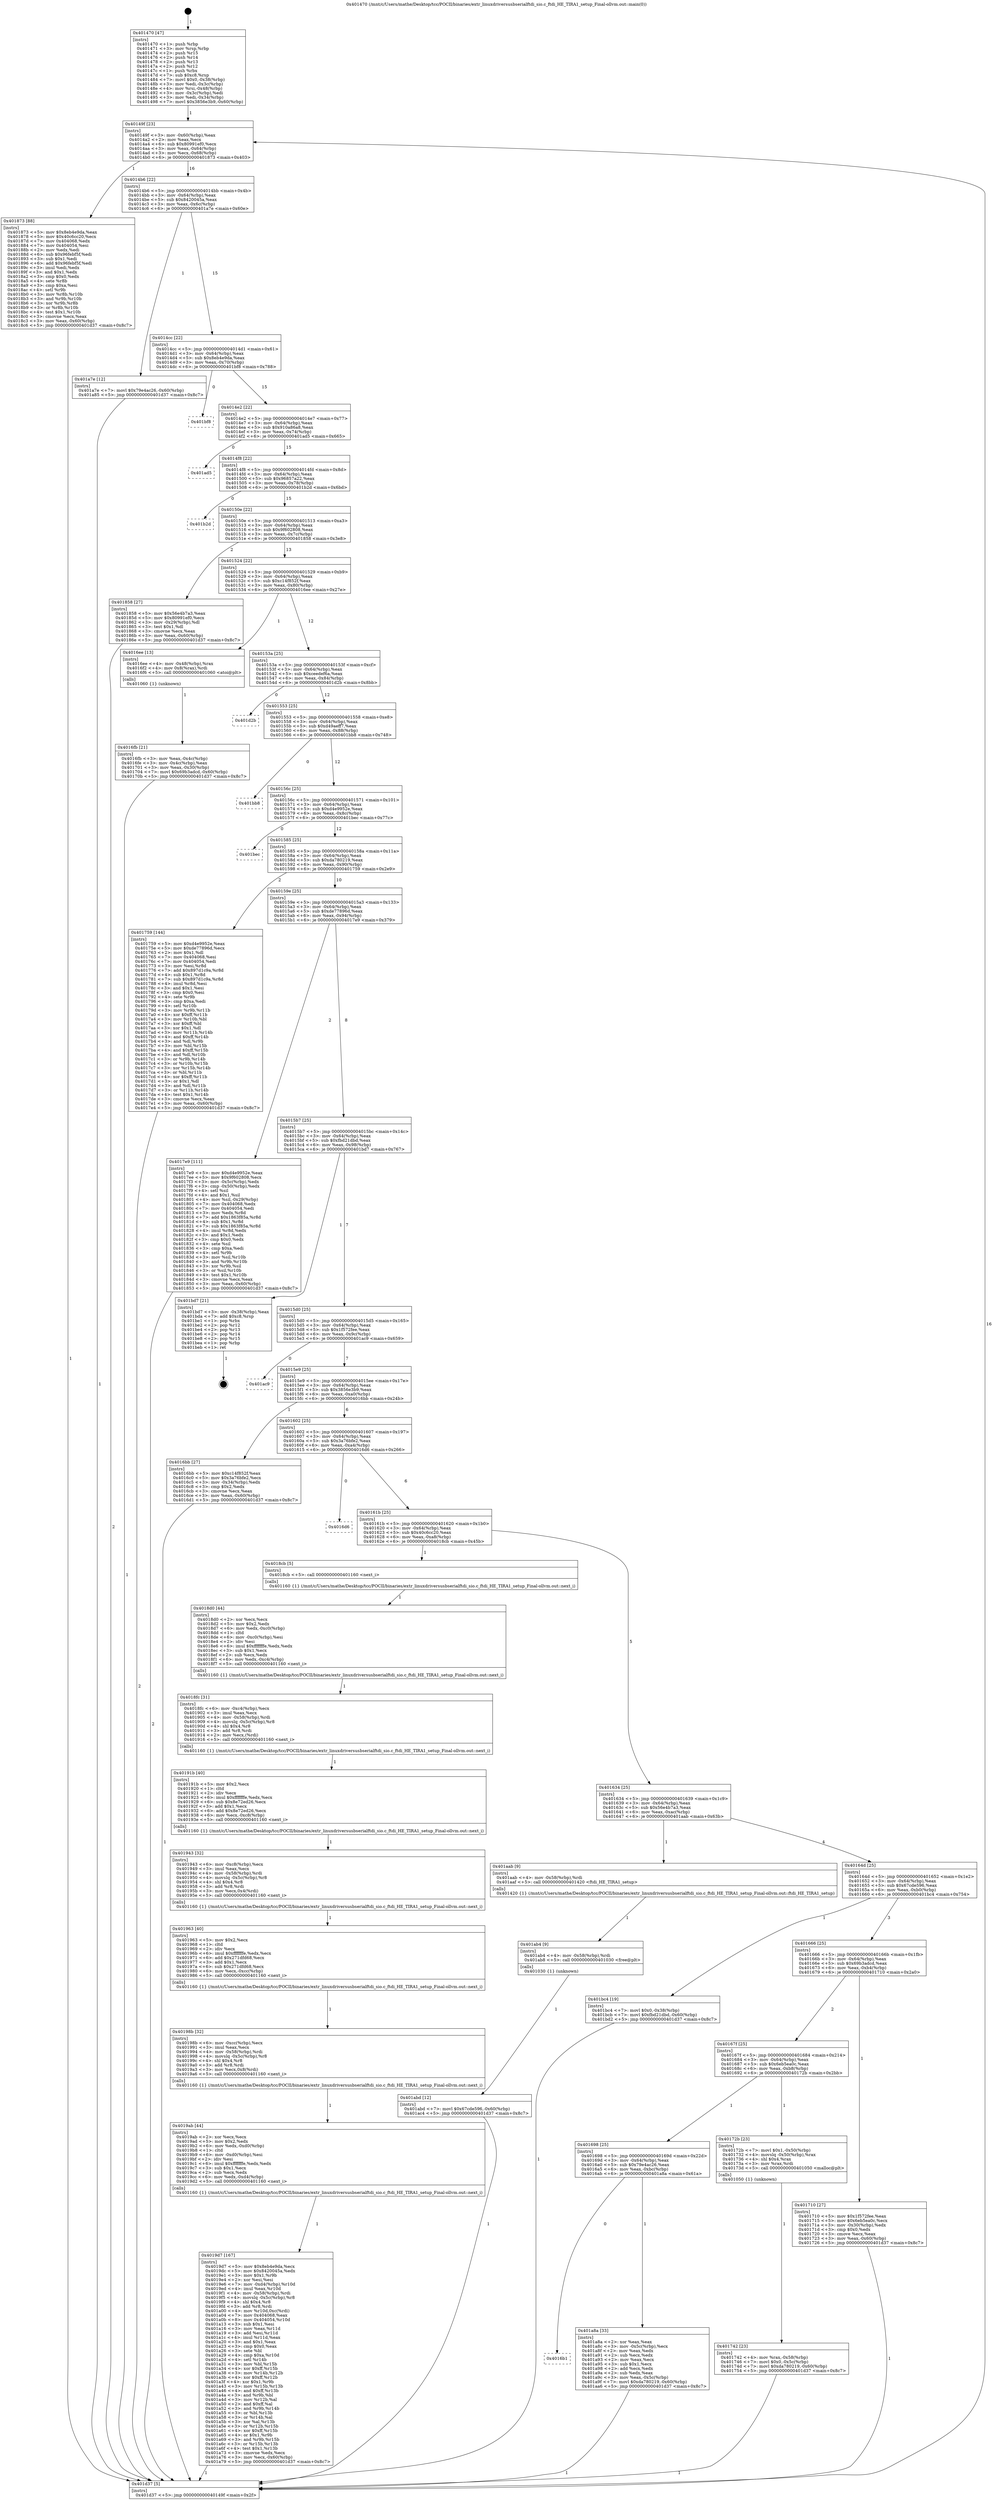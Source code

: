 digraph "0x401470" {
  label = "0x401470 (/mnt/c/Users/mathe/Desktop/tcc/POCII/binaries/extr_linuxdriversusbserialftdi_sio.c_ftdi_HE_TIRA1_setup_Final-ollvm.out::main(0))"
  labelloc = "t"
  node[shape=record]

  Entry [label="",width=0.3,height=0.3,shape=circle,fillcolor=black,style=filled]
  "0x40149f" [label="{
     0x40149f [23]\l
     | [instrs]\l
     &nbsp;&nbsp;0x40149f \<+3\>: mov -0x60(%rbp),%eax\l
     &nbsp;&nbsp;0x4014a2 \<+2\>: mov %eax,%ecx\l
     &nbsp;&nbsp;0x4014a4 \<+6\>: sub $0x80991ef0,%ecx\l
     &nbsp;&nbsp;0x4014aa \<+3\>: mov %eax,-0x64(%rbp)\l
     &nbsp;&nbsp;0x4014ad \<+3\>: mov %ecx,-0x68(%rbp)\l
     &nbsp;&nbsp;0x4014b0 \<+6\>: je 0000000000401873 \<main+0x403\>\l
  }"]
  "0x401873" [label="{
     0x401873 [88]\l
     | [instrs]\l
     &nbsp;&nbsp;0x401873 \<+5\>: mov $0x8eb4e9da,%eax\l
     &nbsp;&nbsp;0x401878 \<+5\>: mov $0x40c6cc20,%ecx\l
     &nbsp;&nbsp;0x40187d \<+7\>: mov 0x404068,%edx\l
     &nbsp;&nbsp;0x401884 \<+7\>: mov 0x404054,%esi\l
     &nbsp;&nbsp;0x40188b \<+2\>: mov %edx,%edi\l
     &nbsp;&nbsp;0x40188d \<+6\>: sub $0x96febf5f,%edi\l
     &nbsp;&nbsp;0x401893 \<+3\>: sub $0x1,%edi\l
     &nbsp;&nbsp;0x401896 \<+6\>: add $0x96febf5f,%edi\l
     &nbsp;&nbsp;0x40189c \<+3\>: imul %edi,%edx\l
     &nbsp;&nbsp;0x40189f \<+3\>: and $0x1,%edx\l
     &nbsp;&nbsp;0x4018a2 \<+3\>: cmp $0x0,%edx\l
     &nbsp;&nbsp;0x4018a5 \<+4\>: sete %r8b\l
     &nbsp;&nbsp;0x4018a9 \<+3\>: cmp $0xa,%esi\l
     &nbsp;&nbsp;0x4018ac \<+4\>: setl %r9b\l
     &nbsp;&nbsp;0x4018b0 \<+3\>: mov %r8b,%r10b\l
     &nbsp;&nbsp;0x4018b3 \<+3\>: and %r9b,%r10b\l
     &nbsp;&nbsp;0x4018b6 \<+3\>: xor %r9b,%r8b\l
     &nbsp;&nbsp;0x4018b9 \<+3\>: or %r8b,%r10b\l
     &nbsp;&nbsp;0x4018bc \<+4\>: test $0x1,%r10b\l
     &nbsp;&nbsp;0x4018c0 \<+3\>: cmovne %ecx,%eax\l
     &nbsp;&nbsp;0x4018c3 \<+3\>: mov %eax,-0x60(%rbp)\l
     &nbsp;&nbsp;0x4018c6 \<+5\>: jmp 0000000000401d37 \<main+0x8c7\>\l
  }"]
  "0x4014b6" [label="{
     0x4014b6 [22]\l
     | [instrs]\l
     &nbsp;&nbsp;0x4014b6 \<+5\>: jmp 00000000004014bb \<main+0x4b\>\l
     &nbsp;&nbsp;0x4014bb \<+3\>: mov -0x64(%rbp),%eax\l
     &nbsp;&nbsp;0x4014be \<+5\>: sub $0x8420045a,%eax\l
     &nbsp;&nbsp;0x4014c3 \<+3\>: mov %eax,-0x6c(%rbp)\l
     &nbsp;&nbsp;0x4014c6 \<+6\>: je 0000000000401a7e \<main+0x60e\>\l
  }"]
  Exit [label="",width=0.3,height=0.3,shape=circle,fillcolor=black,style=filled,peripheries=2]
  "0x401a7e" [label="{
     0x401a7e [12]\l
     | [instrs]\l
     &nbsp;&nbsp;0x401a7e \<+7\>: movl $0x79e4ac26,-0x60(%rbp)\l
     &nbsp;&nbsp;0x401a85 \<+5\>: jmp 0000000000401d37 \<main+0x8c7\>\l
  }"]
  "0x4014cc" [label="{
     0x4014cc [22]\l
     | [instrs]\l
     &nbsp;&nbsp;0x4014cc \<+5\>: jmp 00000000004014d1 \<main+0x61\>\l
     &nbsp;&nbsp;0x4014d1 \<+3\>: mov -0x64(%rbp),%eax\l
     &nbsp;&nbsp;0x4014d4 \<+5\>: sub $0x8eb4e9da,%eax\l
     &nbsp;&nbsp;0x4014d9 \<+3\>: mov %eax,-0x70(%rbp)\l
     &nbsp;&nbsp;0x4014dc \<+6\>: je 0000000000401bf8 \<main+0x788\>\l
  }"]
  "0x401abd" [label="{
     0x401abd [12]\l
     | [instrs]\l
     &nbsp;&nbsp;0x401abd \<+7\>: movl $0x67cde596,-0x60(%rbp)\l
     &nbsp;&nbsp;0x401ac4 \<+5\>: jmp 0000000000401d37 \<main+0x8c7\>\l
  }"]
  "0x401bf8" [label="{
     0x401bf8\l
  }", style=dashed]
  "0x4014e2" [label="{
     0x4014e2 [22]\l
     | [instrs]\l
     &nbsp;&nbsp;0x4014e2 \<+5\>: jmp 00000000004014e7 \<main+0x77\>\l
     &nbsp;&nbsp;0x4014e7 \<+3\>: mov -0x64(%rbp),%eax\l
     &nbsp;&nbsp;0x4014ea \<+5\>: sub $0x910a86a8,%eax\l
     &nbsp;&nbsp;0x4014ef \<+3\>: mov %eax,-0x74(%rbp)\l
     &nbsp;&nbsp;0x4014f2 \<+6\>: je 0000000000401ad5 \<main+0x665\>\l
  }"]
  "0x401ab4" [label="{
     0x401ab4 [9]\l
     | [instrs]\l
     &nbsp;&nbsp;0x401ab4 \<+4\>: mov -0x58(%rbp),%rdi\l
     &nbsp;&nbsp;0x401ab8 \<+5\>: call 0000000000401030 \<free@plt\>\l
     | [calls]\l
     &nbsp;&nbsp;0x401030 \{1\} (unknown)\l
  }"]
  "0x401ad5" [label="{
     0x401ad5\l
  }", style=dashed]
  "0x4014f8" [label="{
     0x4014f8 [22]\l
     | [instrs]\l
     &nbsp;&nbsp;0x4014f8 \<+5\>: jmp 00000000004014fd \<main+0x8d\>\l
     &nbsp;&nbsp;0x4014fd \<+3\>: mov -0x64(%rbp),%eax\l
     &nbsp;&nbsp;0x401500 \<+5\>: sub $0x96857a22,%eax\l
     &nbsp;&nbsp;0x401505 \<+3\>: mov %eax,-0x78(%rbp)\l
     &nbsp;&nbsp;0x401508 \<+6\>: je 0000000000401b2d \<main+0x6bd\>\l
  }"]
  "0x4016b1" [label="{
     0x4016b1\l
  }", style=dashed]
  "0x401b2d" [label="{
     0x401b2d\l
  }", style=dashed]
  "0x40150e" [label="{
     0x40150e [22]\l
     | [instrs]\l
     &nbsp;&nbsp;0x40150e \<+5\>: jmp 0000000000401513 \<main+0xa3\>\l
     &nbsp;&nbsp;0x401513 \<+3\>: mov -0x64(%rbp),%eax\l
     &nbsp;&nbsp;0x401516 \<+5\>: sub $0x9f602808,%eax\l
     &nbsp;&nbsp;0x40151b \<+3\>: mov %eax,-0x7c(%rbp)\l
     &nbsp;&nbsp;0x40151e \<+6\>: je 0000000000401858 \<main+0x3e8\>\l
  }"]
  "0x401a8a" [label="{
     0x401a8a [33]\l
     | [instrs]\l
     &nbsp;&nbsp;0x401a8a \<+2\>: xor %eax,%eax\l
     &nbsp;&nbsp;0x401a8c \<+3\>: mov -0x5c(%rbp),%ecx\l
     &nbsp;&nbsp;0x401a8f \<+2\>: mov %eax,%edx\l
     &nbsp;&nbsp;0x401a91 \<+2\>: sub %ecx,%edx\l
     &nbsp;&nbsp;0x401a93 \<+2\>: mov %eax,%ecx\l
     &nbsp;&nbsp;0x401a95 \<+3\>: sub $0x1,%ecx\l
     &nbsp;&nbsp;0x401a98 \<+2\>: add %ecx,%edx\l
     &nbsp;&nbsp;0x401a9a \<+2\>: sub %edx,%eax\l
     &nbsp;&nbsp;0x401a9c \<+3\>: mov %eax,-0x5c(%rbp)\l
     &nbsp;&nbsp;0x401a9f \<+7\>: movl $0xda780219,-0x60(%rbp)\l
     &nbsp;&nbsp;0x401aa6 \<+5\>: jmp 0000000000401d37 \<main+0x8c7\>\l
  }"]
  "0x401858" [label="{
     0x401858 [27]\l
     | [instrs]\l
     &nbsp;&nbsp;0x401858 \<+5\>: mov $0x56e4b7a3,%eax\l
     &nbsp;&nbsp;0x40185d \<+5\>: mov $0x80991ef0,%ecx\l
     &nbsp;&nbsp;0x401862 \<+3\>: mov -0x29(%rbp),%dl\l
     &nbsp;&nbsp;0x401865 \<+3\>: test $0x1,%dl\l
     &nbsp;&nbsp;0x401868 \<+3\>: cmovne %ecx,%eax\l
     &nbsp;&nbsp;0x40186b \<+3\>: mov %eax,-0x60(%rbp)\l
     &nbsp;&nbsp;0x40186e \<+5\>: jmp 0000000000401d37 \<main+0x8c7\>\l
  }"]
  "0x401524" [label="{
     0x401524 [22]\l
     | [instrs]\l
     &nbsp;&nbsp;0x401524 \<+5\>: jmp 0000000000401529 \<main+0xb9\>\l
     &nbsp;&nbsp;0x401529 \<+3\>: mov -0x64(%rbp),%eax\l
     &nbsp;&nbsp;0x40152c \<+5\>: sub $0xc14f852f,%eax\l
     &nbsp;&nbsp;0x401531 \<+3\>: mov %eax,-0x80(%rbp)\l
     &nbsp;&nbsp;0x401534 \<+6\>: je 00000000004016ee \<main+0x27e\>\l
  }"]
  "0x4019d7" [label="{
     0x4019d7 [167]\l
     | [instrs]\l
     &nbsp;&nbsp;0x4019d7 \<+5\>: mov $0x8eb4e9da,%ecx\l
     &nbsp;&nbsp;0x4019dc \<+5\>: mov $0x8420045a,%edx\l
     &nbsp;&nbsp;0x4019e1 \<+3\>: mov $0x1,%r9b\l
     &nbsp;&nbsp;0x4019e4 \<+2\>: xor %esi,%esi\l
     &nbsp;&nbsp;0x4019e6 \<+7\>: mov -0xd4(%rbp),%r10d\l
     &nbsp;&nbsp;0x4019ed \<+4\>: imul %eax,%r10d\l
     &nbsp;&nbsp;0x4019f1 \<+4\>: mov -0x58(%rbp),%rdi\l
     &nbsp;&nbsp;0x4019f5 \<+4\>: movslq -0x5c(%rbp),%r8\l
     &nbsp;&nbsp;0x4019f9 \<+4\>: shl $0x4,%r8\l
     &nbsp;&nbsp;0x4019fd \<+3\>: add %r8,%rdi\l
     &nbsp;&nbsp;0x401a00 \<+4\>: mov %r10d,0xc(%rdi)\l
     &nbsp;&nbsp;0x401a04 \<+7\>: mov 0x404068,%eax\l
     &nbsp;&nbsp;0x401a0b \<+8\>: mov 0x404054,%r10d\l
     &nbsp;&nbsp;0x401a13 \<+3\>: sub $0x1,%esi\l
     &nbsp;&nbsp;0x401a16 \<+3\>: mov %eax,%r11d\l
     &nbsp;&nbsp;0x401a19 \<+3\>: add %esi,%r11d\l
     &nbsp;&nbsp;0x401a1c \<+4\>: imul %r11d,%eax\l
     &nbsp;&nbsp;0x401a20 \<+3\>: and $0x1,%eax\l
     &nbsp;&nbsp;0x401a23 \<+3\>: cmp $0x0,%eax\l
     &nbsp;&nbsp;0x401a26 \<+3\>: sete %bl\l
     &nbsp;&nbsp;0x401a29 \<+4\>: cmp $0xa,%r10d\l
     &nbsp;&nbsp;0x401a2d \<+4\>: setl %r14b\l
     &nbsp;&nbsp;0x401a31 \<+3\>: mov %bl,%r15b\l
     &nbsp;&nbsp;0x401a34 \<+4\>: xor $0xff,%r15b\l
     &nbsp;&nbsp;0x401a38 \<+3\>: mov %r14b,%r12b\l
     &nbsp;&nbsp;0x401a3b \<+4\>: xor $0xff,%r12b\l
     &nbsp;&nbsp;0x401a3f \<+4\>: xor $0x1,%r9b\l
     &nbsp;&nbsp;0x401a43 \<+3\>: mov %r15b,%r13b\l
     &nbsp;&nbsp;0x401a46 \<+4\>: and $0xff,%r13b\l
     &nbsp;&nbsp;0x401a4a \<+3\>: and %r9b,%bl\l
     &nbsp;&nbsp;0x401a4d \<+3\>: mov %r12b,%al\l
     &nbsp;&nbsp;0x401a50 \<+2\>: and $0xff,%al\l
     &nbsp;&nbsp;0x401a52 \<+3\>: and %r9b,%r14b\l
     &nbsp;&nbsp;0x401a55 \<+3\>: or %bl,%r13b\l
     &nbsp;&nbsp;0x401a58 \<+3\>: or %r14b,%al\l
     &nbsp;&nbsp;0x401a5b \<+3\>: xor %al,%r13b\l
     &nbsp;&nbsp;0x401a5e \<+3\>: or %r12b,%r15b\l
     &nbsp;&nbsp;0x401a61 \<+4\>: xor $0xff,%r15b\l
     &nbsp;&nbsp;0x401a65 \<+4\>: or $0x1,%r9b\l
     &nbsp;&nbsp;0x401a69 \<+3\>: and %r9b,%r15b\l
     &nbsp;&nbsp;0x401a6c \<+3\>: or %r15b,%r13b\l
     &nbsp;&nbsp;0x401a6f \<+4\>: test $0x1,%r13b\l
     &nbsp;&nbsp;0x401a73 \<+3\>: cmovne %edx,%ecx\l
     &nbsp;&nbsp;0x401a76 \<+3\>: mov %ecx,-0x60(%rbp)\l
     &nbsp;&nbsp;0x401a79 \<+5\>: jmp 0000000000401d37 \<main+0x8c7\>\l
  }"]
  "0x4016ee" [label="{
     0x4016ee [13]\l
     | [instrs]\l
     &nbsp;&nbsp;0x4016ee \<+4\>: mov -0x48(%rbp),%rax\l
     &nbsp;&nbsp;0x4016f2 \<+4\>: mov 0x8(%rax),%rdi\l
     &nbsp;&nbsp;0x4016f6 \<+5\>: call 0000000000401060 \<atoi@plt\>\l
     | [calls]\l
     &nbsp;&nbsp;0x401060 \{1\} (unknown)\l
  }"]
  "0x40153a" [label="{
     0x40153a [25]\l
     | [instrs]\l
     &nbsp;&nbsp;0x40153a \<+5\>: jmp 000000000040153f \<main+0xcf\>\l
     &nbsp;&nbsp;0x40153f \<+3\>: mov -0x64(%rbp),%eax\l
     &nbsp;&nbsp;0x401542 \<+5\>: sub $0xceedef6a,%eax\l
     &nbsp;&nbsp;0x401547 \<+6\>: mov %eax,-0x84(%rbp)\l
     &nbsp;&nbsp;0x40154d \<+6\>: je 0000000000401d2b \<main+0x8bb\>\l
  }"]
  "0x4019ab" [label="{
     0x4019ab [44]\l
     | [instrs]\l
     &nbsp;&nbsp;0x4019ab \<+2\>: xor %ecx,%ecx\l
     &nbsp;&nbsp;0x4019ad \<+5\>: mov $0x2,%edx\l
     &nbsp;&nbsp;0x4019b2 \<+6\>: mov %edx,-0xd0(%rbp)\l
     &nbsp;&nbsp;0x4019b8 \<+1\>: cltd\l
     &nbsp;&nbsp;0x4019b9 \<+6\>: mov -0xd0(%rbp),%esi\l
     &nbsp;&nbsp;0x4019bf \<+2\>: idiv %esi\l
     &nbsp;&nbsp;0x4019c1 \<+6\>: imul $0xfffffffe,%edx,%edx\l
     &nbsp;&nbsp;0x4019c7 \<+3\>: sub $0x1,%ecx\l
     &nbsp;&nbsp;0x4019ca \<+2\>: sub %ecx,%edx\l
     &nbsp;&nbsp;0x4019cc \<+6\>: mov %edx,-0xd4(%rbp)\l
     &nbsp;&nbsp;0x4019d2 \<+5\>: call 0000000000401160 \<next_i\>\l
     | [calls]\l
     &nbsp;&nbsp;0x401160 \{1\} (/mnt/c/Users/mathe/Desktop/tcc/POCII/binaries/extr_linuxdriversusbserialftdi_sio.c_ftdi_HE_TIRA1_setup_Final-ollvm.out::next_i)\l
  }"]
  "0x401d2b" [label="{
     0x401d2b\l
  }", style=dashed]
  "0x401553" [label="{
     0x401553 [25]\l
     | [instrs]\l
     &nbsp;&nbsp;0x401553 \<+5\>: jmp 0000000000401558 \<main+0xe8\>\l
     &nbsp;&nbsp;0x401558 \<+3\>: mov -0x64(%rbp),%eax\l
     &nbsp;&nbsp;0x40155b \<+5\>: sub $0xd49aeff7,%eax\l
     &nbsp;&nbsp;0x401560 \<+6\>: mov %eax,-0x88(%rbp)\l
     &nbsp;&nbsp;0x401566 \<+6\>: je 0000000000401bb8 \<main+0x748\>\l
  }"]
  "0x40198b" [label="{
     0x40198b [32]\l
     | [instrs]\l
     &nbsp;&nbsp;0x40198b \<+6\>: mov -0xcc(%rbp),%ecx\l
     &nbsp;&nbsp;0x401991 \<+3\>: imul %eax,%ecx\l
     &nbsp;&nbsp;0x401994 \<+4\>: mov -0x58(%rbp),%rdi\l
     &nbsp;&nbsp;0x401998 \<+4\>: movslq -0x5c(%rbp),%r8\l
     &nbsp;&nbsp;0x40199c \<+4\>: shl $0x4,%r8\l
     &nbsp;&nbsp;0x4019a0 \<+3\>: add %r8,%rdi\l
     &nbsp;&nbsp;0x4019a3 \<+3\>: mov %ecx,0x8(%rdi)\l
     &nbsp;&nbsp;0x4019a6 \<+5\>: call 0000000000401160 \<next_i\>\l
     | [calls]\l
     &nbsp;&nbsp;0x401160 \{1\} (/mnt/c/Users/mathe/Desktop/tcc/POCII/binaries/extr_linuxdriversusbserialftdi_sio.c_ftdi_HE_TIRA1_setup_Final-ollvm.out::next_i)\l
  }"]
  "0x401bb8" [label="{
     0x401bb8\l
  }", style=dashed]
  "0x40156c" [label="{
     0x40156c [25]\l
     | [instrs]\l
     &nbsp;&nbsp;0x40156c \<+5\>: jmp 0000000000401571 \<main+0x101\>\l
     &nbsp;&nbsp;0x401571 \<+3\>: mov -0x64(%rbp),%eax\l
     &nbsp;&nbsp;0x401574 \<+5\>: sub $0xd4e9952e,%eax\l
     &nbsp;&nbsp;0x401579 \<+6\>: mov %eax,-0x8c(%rbp)\l
     &nbsp;&nbsp;0x40157f \<+6\>: je 0000000000401bec \<main+0x77c\>\l
  }"]
  "0x401963" [label="{
     0x401963 [40]\l
     | [instrs]\l
     &nbsp;&nbsp;0x401963 \<+5\>: mov $0x2,%ecx\l
     &nbsp;&nbsp;0x401968 \<+1\>: cltd\l
     &nbsp;&nbsp;0x401969 \<+2\>: idiv %ecx\l
     &nbsp;&nbsp;0x40196b \<+6\>: imul $0xfffffffe,%edx,%ecx\l
     &nbsp;&nbsp;0x401971 \<+6\>: add $0x271dfd68,%ecx\l
     &nbsp;&nbsp;0x401977 \<+3\>: add $0x1,%ecx\l
     &nbsp;&nbsp;0x40197a \<+6\>: sub $0x271dfd68,%ecx\l
     &nbsp;&nbsp;0x401980 \<+6\>: mov %ecx,-0xcc(%rbp)\l
     &nbsp;&nbsp;0x401986 \<+5\>: call 0000000000401160 \<next_i\>\l
     | [calls]\l
     &nbsp;&nbsp;0x401160 \{1\} (/mnt/c/Users/mathe/Desktop/tcc/POCII/binaries/extr_linuxdriversusbserialftdi_sio.c_ftdi_HE_TIRA1_setup_Final-ollvm.out::next_i)\l
  }"]
  "0x401bec" [label="{
     0x401bec\l
  }", style=dashed]
  "0x401585" [label="{
     0x401585 [25]\l
     | [instrs]\l
     &nbsp;&nbsp;0x401585 \<+5\>: jmp 000000000040158a \<main+0x11a\>\l
     &nbsp;&nbsp;0x40158a \<+3\>: mov -0x64(%rbp),%eax\l
     &nbsp;&nbsp;0x40158d \<+5\>: sub $0xda780219,%eax\l
     &nbsp;&nbsp;0x401592 \<+6\>: mov %eax,-0x90(%rbp)\l
     &nbsp;&nbsp;0x401598 \<+6\>: je 0000000000401759 \<main+0x2e9\>\l
  }"]
  "0x401943" [label="{
     0x401943 [32]\l
     | [instrs]\l
     &nbsp;&nbsp;0x401943 \<+6\>: mov -0xc8(%rbp),%ecx\l
     &nbsp;&nbsp;0x401949 \<+3\>: imul %eax,%ecx\l
     &nbsp;&nbsp;0x40194c \<+4\>: mov -0x58(%rbp),%rdi\l
     &nbsp;&nbsp;0x401950 \<+4\>: movslq -0x5c(%rbp),%r8\l
     &nbsp;&nbsp;0x401954 \<+4\>: shl $0x4,%r8\l
     &nbsp;&nbsp;0x401958 \<+3\>: add %r8,%rdi\l
     &nbsp;&nbsp;0x40195b \<+3\>: mov %ecx,0x4(%rdi)\l
     &nbsp;&nbsp;0x40195e \<+5\>: call 0000000000401160 \<next_i\>\l
     | [calls]\l
     &nbsp;&nbsp;0x401160 \{1\} (/mnt/c/Users/mathe/Desktop/tcc/POCII/binaries/extr_linuxdriversusbserialftdi_sio.c_ftdi_HE_TIRA1_setup_Final-ollvm.out::next_i)\l
  }"]
  "0x401759" [label="{
     0x401759 [144]\l
     | [instrs]\l
     &nbsp;&nbsp;0x401759 \<+5\>: mov $0xd4e9952e,%eax\l
     &nbsp;&nbsp;0x40175e \<+5\>: mov $0xde77896d,%ecx\l
     &nbsp;&nbsp;0x401763 \<+2\>: mov $0x1,%dl\l
     &nbsp;&nbsp;0x401765 \<+7\>: mov 0x404068,%esi\l
     &nbsp;&nbsp;0x40176c \<+7\>: mov 0x404054,%edi\l
     &nbsp;&nbsp;0x401773 \<+3\>: mov %esi,%r8d\l
     &nbsp;&nbsp;0x401776 \<+7\>: add $0x897d1c9a,%r8d\l
     &nbsp;&nbsp;0x40177d \<+4\>: sub $0x1,%r8d\l
     &nbsp;&nbsp;0x401781 \<+7\>: sub $0x897d1c9a,%r8d\l
     &nbsp;&nbsp;0x401788 \<+4\>: imul %r8d,%esi\l
     &nbsp;&nbsp;0x40178c \<+3\>: and $0x1,%esi\l
     &nbsp;&nbsp;0x40178f \<+3\>: cmp $0x0,%esi\l
     &nbsp;&nbsp;0x401792 \<+4\>: sete %r9b\l
     &nbsp;&nbsp;0x401796 \<+3\>: cmp $0xa,%edi\l
     &nbsp;&nbsp;0x401799 \<+4\>: setl %r10b\l
     &nbsp;&nbsp;0x40179d \<+3\>: mov %r9b,%r11b\l
     &nbsp;&nbsp;0x4017a0 \<+4\>: xor $0xff,%r11b\l
     &nbsp;&nbsp;0x4017a4 \<+3\>: mov %r10b,%bl\l
     &nbsp;&nbsp;0x4017a7 \<+3\>: xor $0xff,%bl\l
     &nbsp;&nbsp;0x4017aa \<+3\>: xor $0x1,%dl\l
     &nbsp;&nbsp;0x4017ad \<+3\>: mov %r11b,%r14b\l
     &nbsp;&nbsp;0x4017b0 \<+4\>: and $0xff,%r14b\l
     &nbsp;&nbsp;0x4017b4 \<+3\>: and %dl,%r9b\l
     &nbsp;&nbsp;0x4017b7 \<+3\>: mov %bl,%r15b\l
     &nbsp;&nbsp;0x4017ba \<+4\>: and $0xff,%r15b\l
     &nbsp;&nbsp;0x4017be \<+3\>: and %dl,%r10b\l
     &nbsp;&nbsp;0x4017c1 \<+3\>: or %r9b,%r14b\l
     &nbsp;&nbsp;0x4017c4 \<+3\>: or %r10b,%r15b\l
     &nbsp;&nbsp;0x4017c7 \<+3\>: xor %r15b,%r14b\l
     &nbsp;&nbsp;0x4017ca \<+3\>: or %bl,%r11b\l
     &nbsp;&nbsp;0x4017cd \<+4\>: xor $0xff,%r11b\l
     &nbsp;&nbsp;0x4017d1 \<+3\>: or $0x1,%dl\l
     &nbsp;&nbsp;0x4017d4 \<+3\>: and %dl,%r11b\l
     &nbsp;&nbsp;0x4017d7 \<+3\>: or %r11b,%r14b\l
     &nbsp;&nbsp;0x4017da \<+4\>: test $0x1,%r14b\l
     &nbsp;&nbsp;0x4017de \<+3\>: cmovne %ecx,%eax\l
     &nbsp;&nbsp;0x4017e1 \<+3\>: mov %eax,-0x60(%rbp)\l
     &nbsp;&nbsp;0x4017e4 \<+5\>: jmp 0000000000401d37 \<main+0x8c7\>\l
  }"]
  "0x40159e" [label="{
     0x40159e [25]\l
     | [instrs]\l
     &nbsp;&nbsp;0x40159e \<+5\>: jmp 00000000004015a3 \<main+0x133\>\l
     &nbsp;&nbsp;0x4015a3 \<+3\>: mov -0x64(%rbp),%eax\l
     &nbsp;&nbsp;0x4015a6 \<+5\>: sub $0xde77896d,%eax\l
     &nbsp;&nbsp;0x4015ab \<+6\>: mov %eax,-0x94(%rbp)\l
     &nbsp;&nbsp;0x4015b1 \<+6\>: je 00000000004017e9 \<main+0x379\>\l
  }"]
  "0x40191b" [label="{
     0x40191b [40]\l
     | [instrs]\l
     &nbsp;&nbsp;0x40191b \<+5\>: mov $0x2,%ecx\l
     &nbsp;&nbsp;0x401920 \<+1\>: cltd\l
     &nbsp;&nbsp;0x401921 \<+2\>: idiv %ecx\l
     &nbsp;&nbsp;0x401923 \<+6\>: imul $0xfffffffe,%edx,%ecx\l
     &nbsp;&nbsp;0x401929 \<+6\>: sub $0x8e72ed26,%ecx\l
     &nbsp;&nbsp;0x40192f \<+3\>: add $0x1,%ecx\l
     &nbsp;&nbsp;0x401932 \<+6\>: add $0x8e72ed26,%ecx\l
     &nbsp;&nbsp;0x401938 \<+6\>: mov %ecx,-0xc8(%rbp)\l
     &nbsp;&nbsp;0x40193e \<+5\>: call 0000000000401160 \<next_i\>\l
     | [calls]\l
     &nbsp;&nbsp;0x401160 \{1\} (/mnt/c/Users/mathe/Desktop/tcc/POCII/binaries/extr_linuxdriversusbserialftdi_sio.c_ftdi_HE_TIRA1_setup_Final-ollvm.out::next_i)\l
  }"]
  "0x4017e9" [label="{
     0x4017e9 [111]\l
     | [instrs]\l
     &nbsp;&nbsp;0x4017e9 \<+5\>: mov $0xd4e9952e,%eax\l
     &nbsp;&nbsp;0x4017ee \<+5\>: mov $0x9f602808,%ecx\l
     &nbsp;&nbsp;0x4017f3 \<+3\>: mov -0x5c(%rbp),%edx\l
     &nbsp;&nbsp;0x4017f6 \<+3\>: cmp -0x50(%rbp),%edx\l
     &nbsp;&nbsp;0x4017f9 \<+4\>: setl %sil\l
     &nbsp;&nbsp;0x4017fd \<+4\>: and $0x1,%sil\l
     &nbsp;&nbsp;0x401801 \<+4\>: mov %sil,-0x29(%rbp)\l
     &nbsp;&nbsp;0x401805 \<+7\>: mov 0x404068,%edx\l
     &nbsp;&nbsp;0x40180c \<+7\>: mov 0x404054,%edi\l
     &nbsp;&nbsp;0x401813 \<+3\>: mov %edx,%r8d\l
     &nbsp;&nbsp;0x401816 \<+7\>: add $0x1863f85a,%r8d\l
     &nbsp;&nbsp;0x40181d \<+4\>: sub $0x1,%r8d\l
     &nbsp;&nbsp;0x401821 \<+7\>: sub $0x1863f85a,%r8d\l
     &nbsp;&nbsp;0x401828 \<+4\>: imul %r8d,%edx\l
     &nbsp;&nbsp;0x40182c \<+3\>: and $0x1,%edx\l
     &nbsp;&nbsp;0x40182f \<+3\>: cmp $0x0,%edx\l
     &nbsp;&nbsp;0x401832 \<+4\>: sete %sil\l
     &nbsp;&nbsp;0x401836 \<+3\>: cmp $0xa,%edi\l
     &nbsp;&nbsp;0x401839 \<+4\>: setl %r9b\l
     &nbsp;&nbsp;0x40183d \<+3\>: mov %sil,%r10b\l
     &nbsp;&nbsp;0x401840 \<+3\>: and %r9b,%r10b\l
     &nbsp;&nbsp;0x401843 \<+3\>: xor %r9b,%sil\l
     &nbsp;&nbsp;0x401846 \<+3\>: or %sil,%r10b\l
     &nbsp;&nbsp;0x401849 \<+4\>: test $0x1,%r10b\l
     &nbsp;&nbsp;0x40184d \<+3\>: cmovne %ecx,%eax\l
     &nbsp;&nbsp;0x401850 \<+3\>: mov %eax,-0x60(%rbp)\l
     &nbsp;&nbsp;0x401853 \<+5\>: jmp 0000000000401d37 \<main+0x8c7\>\l
  }"]
  "0x4015b7" [label="{
     0x4015b7 [25]\l
     | [instrs]\l
     &nbsp;&nbsp;0x4015b7 \<+5\>: jmp 00000000004015bc \<main+0x14c\>\l
     &nbsp;&nbsp;0x4015bc \<+3\>: mov -0x64(%rbp),%eax\l
     &nbsp;&nbsp;0x4015bf \<+5\>: sub $0xfbd21dbd,%eax\l
     &nbsp;&nbsp;0x4015c4 \<+6\>: mov %eax,-0x98(%rbp)\l
     &nbsp;&nbsp;0x4015ca \<+6\>: je 0000000000401bd7 \<main+0x767\>\l
  }"]
  "0x4018fc" [label="{
     0x4018fc [31]\l
     | [instrs]\l
     &nbsp;&nbsp;0x4018fc \<+6\>: mov -0xc4(%rbp),%ecx\l
     &nbsp;&nbsp;0x401902 \<+3\>: imul %eax,%ecx\l
     &nbsp;&nbsp;0x401905 \<+4\>: mov -0x58(%rbp),%rdi\l
     &nbsp;&nbsp;0x401909 \<+4\>: movslq -0x5c(%rbp),%r8\l
     &nbsp;&nbsp;0x40190d \<+4\>: shl $0x4,%r8\l
     &nbsp;&nbsp;0x401911 \<+3\>: add %r8,%rdi\l
     &nbsp;&nbsp;0x401914 \<+2\>: mov %ecx,(%rdi)\l
     &nbsp;&nbsp;0x401916 \<+5\>: call 0000000000401160 \<next_i\>\l
     | [calls]\l
     &nbsp;&nbsp;0x401160 \{1\} (/mnt/c/Users/mathe/Desktop/tcc/POCII/binaries/extr_linuxdriversusbserialftdi_sio.c_ftdi_HE_TIRA1_setup_Final-ollvm.out::next_i)\l
  }"]
  "0x401bd7" [label="{
     0x401bd7 [21]\l
     | [instrs]\l
     &nbsp;&nbsp;0x401bd7 \<+3\>: mov -0x38(%rbp),%eax\l
     &nbsp;&nbsp;0x401bda \<+7\>: add $0xc8,%rsp\l
     &nbsp;&nbsp;0x401be1 \<+1\>: pop %rbx\l
     &nbsp;&nbsp;0x401be2 \<+2\>: pop %r12\l
     &nbsp;&nbsp;0x401be4 \<+2\>: pop %r13\l
     &nbsp;&nbsp;0x401be6 \<+2\>: pop %r14\l
     &nbsp;&nbsp;0x401be8 \<+2\>: pop %r15\l
     &nbsp;&nbsp;0x401bea \<+1\>: pop %rbp\l
     &nbsp;&nbsp;0x401beb \<+1\>: ret\l
  }"]
  "0x4015d0" [label="{
     0x4015d0 [25]\l
     | [instrs]\l
     &nbsp;&nbsp;0x4015d0 \<+5\>: jmp 00000000004015d5 \<main+0x165\>\l
     &nbsp;&nbsp;0x4015d5 \<+3\>: mov -0x64(%rbp),%eax\l
     &nbsp;&nbsp;0x4015d8 \<+5\>: sub $0x1f572fee,%eax\l
     &nbsp;&nbsp;0x4015dd \<+6\>: mov %eax,-0x9c(%rbp)\l
     &nbsp;&nbsp;0x4015e3 \<+6\>: je 0000000000401ac9 \<main+0x659\>\l
  }"]
  "0x4018d0" [label="{
     0x4018d0 [44]\l
     | [instrs]\l
     &nbsp;&nbsp;0x4018d0 \<+2\>: xor %ecx,%ecx\l
     &nbsp;&nbsp;0x4018d2 \<+5\>: mov $0x2,%edx\l
     &nbsp;&nbsp;0x4018d7 \<+6\>: mov %edx,-0xc0(%rbp)\l
     &nbsp;&nbsp;0x4018dd \<+1\>: cltd\l
     &nbsp;&nbsp;0x4018de \<+6\>: mov -0xc0(%rbp),%esi\l
     &nbsp;&nbsp;0x4018e4 \<+2\>: idiv %esi\l
     &nbsp;&nbsp;0x4018e6 \<+6\>: imul $0xfffffffe,%edx,%edx\l
     &nbsp;&nbsp;0x4018ec \<+3\>: sub $0x1,%ecx\l
     &nbsp;&nbsp;0x4018ef \<+2\>: sub %ecx,%edx\l
     &nbsp;&nbsp;0x4018f1 \<+6\>: mov %edx,-0xc4(%rbp)\l
     &nbsp;&nbsp;0x4018f7 \<+5\>: call 0000000000401160 \<next_i\>\l
     | [calls]\l
     &nbsp;&nbsp;0x401160 \{1\} (/mnt/c/Users/mathe/Desktop/tcc/POCII/binaries/extr_linuxdriversusbserialftdi_sio.c_ftdi_HE_TIRA1_setup_Final-ollvm.out::next_i)\l
  }"]
  "0x401ac9" [label="{
     0x401ac9\l
  }", style=dashed]
  "0x4015e9" [label="{
     0x4015e9 [25]\l
     | [instrs]\l
     &nbsp;&nbsp;0x4015e9 \<+5\>: jmp 00000000004015ee \<main+0x17e\>\l
     &nbsp;&nbsp;0x4015ee \<+3\>: mov -0x64(%rbp),%eax\l
     &nbsp;&nbsp;0x4015f1 \<+5\>: sub $0x3856e3b9,%eax\l
     &nbsp;&nbsp;0x4015f6 \<+6\>: mov %eax,-0xa0(%rbp)\l
     &nbsp;&nbsp;0x4015fc \<+6\>: je 00000000004016bb \<main+0x24b\>\l
  }"]
  "0x401742" [label="{
     0x401742 [23]\l
     | [instrs]\l
     &nbsp;&nbsp;0x401742 \<+4\>: mov %rax,-0x58(%rbp)\l
     &nbsp;&nbsp;0x401746 \<+7\>: movl $0x0,-0x5c(%rbp)\l
     &nbsp;&nbsp;0x40174d \<+7\>: movl $0xda780219,-0x60(%rbp)\l
     &nbsp;&nbsp;0x401754 \<+5\>: jmp 0000000000401d37 \<main+0x8c7\>\l
  }"]
  "0x4016bb" [label="{
     0x4016bb [27]\l
     | [instrs]\l
     &nbsp;&nbsp;0x4016bb \<+5\>: mov $0xc14f852f,%eax\l
     &nbsp;&nbsp;0x4016c0 \<+5\>: mov $0x3a76bfe2,%ecx\l
     &nbsp;&nbsp;0x4016c5 \<+3\>: mov -0x34(%rbp),%edx\l
     &nbsp;&nbsp;0x4016c8 \<+3\>: cmp $0x2,%edx\l
     &nbsp;&nbsp;0x4016cb \<+3\>: cmovne %ecx,%eax\l
     &nbsp;&nbsp;0x4016ce \<+3\>: mov %eax,-0x60(%rbp)\l
     &nbsp;&nbsp;0x4016d1 \<+5\>: jmp 0000000000401d37 \<main+0x8c7\>\l
  }"]
  "0x401602" [label="{
     0x401602 [25]\l
     | [instrs]\l
     &nbsp;&nbsp;0x401602 \<+5\>: jmp 0000000000401607 \<main+0x197\>\l
     &nbsp;&nbsp;0x401607 \<+3\>: mov -0x64(%rbp),%eax\l
     &nbsp;&nbsp;0x40160a \<+5\>: sub $0x3a76bfe2,%eax\l
     &nbsp;&nbsp;0x40160f \<+6\>: mov %eax,-0xa4(%rbp)\l
     &nbsp;&nbsp;0x401615 \<+6\>: je 00000000004016d6 \<main+0x266\>\l
  }"]
  "0x401d37" [label="{
     0x401d37 [5]\l
     | [instrs]\l
     &nbsp;&nbsp;0x401d37 \<+5\>: jmp 000000000040149f \<main+0x2f\>\l
  }"]
  "0x401470" [label="{
     0x401470 [47]\l
     | [instrs]\l
     &nbsp;&nbsp;0x401470 \<+1\>: push %rbp\l
     &nbsp;&nbsp;0x401471 \<+3\>: mov %rsp,%rbp\l
     &nbsp;&nbsp;0x401474 \<+2\>: push %r15\l
     &nbsp;&nbsp;0x401476 \<+2\>: push %r14\l
     &nbsp;&nbsp;0x401478 \<+2\>: push %r13\l
     &nbsp;&nbsp;0x40147a \<+2\>: push %r12\l
     &nbsp;&nbsp;0x40147c \<+1\>: push %rbx\l
     &nbsp;&nbsp;0x40147d \<+7\>: sub $0xc8,%rsp\l
     &nbsp;&nbsp;0x401484 \<+7\>: movl $0x0,-0x38(%rbp)\l
     &nbsp;&nbsp;0x40148b \<+3\>: mov %edi,-0x3c(%rbp)\l
     &nbsp;&nbsp;0x40148e \<+4\>: mov %rsi,-0x48(%rbp)\l
     &nbsp;&nbsp;0x401492 \<+3\>: mov -0x3c(%rbp),%edi\l
     &nbsp;&nbsp;0x401495 \<+3\>: mov %edi,-0x34(%rbp)\l
     &nbsp;&nbsp;0x401498 \<+7\>: movl $0x3856e3b9,-0x60(%rbp)\l
  }"]
  "0x4016fb" [label="{
     0x4016fb [21]\l
     | [instrs]\l
     &nbsp;&nbsp;0x4016fb \<+3\>: mov %eax,-0x4c(%rbp)\l
     &nbsp;&nbsp;0x4016fe \<+3\>: mov -0x4c(%rbp),%eax\l
     &nbsp;&nbsp;0x401701 \<+3\>: mov %eax,-0x30(%rbp)\l
     &nbsp;&nbsp;0x401704 \<+7\>: movl $0x69b3adcd,-0x60(%rbp)\l
     &nbsp;&nbsp;0x40170b \<+5\>: jmp 0000000000401d37 \<main+0x8c7\>\l
  }"]
  "0x401698" [label="{
     0x401698 [25]\l
     | [instrs]\l
     &nbsp;&nbsp;0x401698 \<+5\>: jmp 000000000040169d \<main+0x22d\>\l
     &nbsp;&nbsp;0x40169d \<+3\>: mov -0x64(%rbp),%eax\l
     &nbsp;&nbsp;0x4016a0 \<+5\>: sub $0x79e4ac26,%eax\l
     &nbsp;&nbsp;0x4016a5 \<+6\>: mov %eax,-0xbc(%rbp)\l
     &nbsp;&nbsp;0x4016ab \<+6\>: je 0000000000401a8a \<main+0x61a\>\l
  }"]
  "0x4016d6" [label="{
     0x4016d6\l
  }", style=dashed]
  "0x40161b" [label="{
     0x40161b [25]\l
     | [instrs]\l
     &nbsp;&nbsp;0x40161b \<+5\>: jmp 0000000000401620 \<main+0x1b0\>\l
     &nbsp;&nbsp;0x401620 \<+3\>: mov -0x64(%rbp),%eax\l
     &nbsp;&nbsp;0x401623 \<+5\>: sub $0x40c6cc20,%eax\l
     &nbsp;&nbsp;0x401628 \<+6\>: mov %eax,-0xa8(%rbp)\l
     &nbsp;&nbsp;0x40162e \<+6\>: je 00000000004018cb \<main+0x45b\>\l
  }"]
  "0x40172b" [label="{
     0x40172b [23]\l
     | [instrs]\l
     &nbsp;&nbsp;0x40172b \<+7\>: movl $0x1,-0x50(%rbp)\l
     &nbsp;&nbsp;0x401732 \<+4\>: movslq -0x50(%rbp),%rax\l
     &nbsp;&nbsp;0x401736 \<+4\>: shl $0x4,%rax\l
     &nbsp;&nbsp;0x40173a \<+3\>: mov %rax,%rdi\l
     &nbsp;&nbsp;0x40173d \<+5\>: call 0000000000401050 \<malloc@plt\>\l
     | [calls]\l
     &nbsp;&nbsp;0x401050 \{1\} (unknown)\l
  }"]
  "0x4018cb" [label="{
     0x4018cb [5]\l
     | [instrs]\l
     &nbsp;&nbsp;0x4018cb \<+5\>: call 0000000000401160 \<next_i\>\l
     | [calls]\l
     &nbsp;&nbsp;0x401160 \{1\} (/mnt/c/Users/mathe/Desktop/tcc/POCII/binaries/extr_linuxdriversusbserialftdi_sio.c_ftdi_HE_TIRA1_setup_Final-ollvm.out::next_i)\l
  }"]
  "0x401634" [label="{
     0x401634 [25]\l
     | [instrs]\l
     &nbsp;&nbsp;0x401634 \<+5\>: jmp 0000000000401639 \<main+0x1c9\>\l
     &nbsp;&nbsp;0x401639 \<+3\>: mov -0x64(%rbp),%eax\l
     &nbsp;&nbsp;0x40163c \<+5\>: sub $0x56e4b7a3,%eax\l
     &nbsp;&nbsp;0x401641 \<+6\>: mov %eax,-0xac(%rbp)\l
     &nbsp;&nbsp;0x401647 \<+6\>: je 0000000000401aab \<main+0x63b\>\l
  }"]
  "0x40167f" [label="{
     0x40167f [25]\l
     | [instrs]\l
     &nbsp;&nbsp;0x40167f \<+5\>: jmp 0000000000401684 \<main+0x214\>\l
     &nbsp;&nbsp;0x401684 \<+3\>: mov -0x64(%rbp),%eax\l
     &nbsp;&nbsp;0x401687 \<+5\>: sub $0x6eb5ea0c,%eax\l
     &nbsp;&nbsp;0x40168c \<+6\>: mov %eax,-0xb8(%rbp)\l
     &nbsp;&nbsp;0x401692 \<+6\>: je 000000000040172b \<main+0x2bb\>\l
  }"]
  "0x401aab" [label="{
     0x401aab [9]\l
     | [instrs]\l
     &nbsp;&nbsp;0x401aab \<+4\>: mov -0x58(%rbp),%rdi\l
     &nbsp;&nbsp;0x401aaf \<+5\>: call 0000000000401420 \<ftdi_HE_TIRA1_setup\>\l
     | [calls]\l
     &nbsp;&nbsp;0x401420 \{1\} (/mnt/c/Users/mathe/Desktop/tcc/POCII/binaries/extr_linuxdriversusbserialftdi_sio.c_ftdi_HE_TIRA1_setup_Final-ollvm.out::ftdi_HE_TIRA1_setup)\l
  }"]
  "0x40164d" [label="{
     0x40164d [25]\l
     | [instrs]\l
     &nbsp;&nbsp;0x40164d \<+5\>: jmp 0000000000401652 \<main+0x1e2\>\l
     &nbsp;&nbsp;0x401652 \<+3\>: mov -0x64(%rbp),%eax\l
     &nbsp;&nbsp;0x401655 \<+5\>: sub $0x67cde596,%eax\l
     &nbsp;&nbsp;0x40165a \<+6\>: mov %eax,-0xb0(%rbp)\l
     &nbsp;&nbsp;0x401660 \<+6\>: je 0000000000401bc4 \<main+0x754\>\l
  }"]
  "0x401710" [label="{
     0x401710 [27]\l
     | [instrs]\l
     &nbsp;&nbsp;0x401710 \<+5\>: mov $0x1f572fee,%eax\l
     &nbsp;&nbsp;0x401715 \<+5\>: mov $0x6eb5ea0c,%ecx\l
     &nbsp;&nbsp;0x40171a \<+3\>: mov -0x30(%rbp),%edx\l
     &nbsp;&nbsp;0x40171d \<+3\>: cmp $0x0,%edx\l
     &nbsp;&nbsp;0x401720 \<+3\>: cmove %ecx,%eax\l
     &nbsp;&nbsp;0x401723 \<+3\>: mov %eax,-0x60(%rbp)\l
     &nbsp;&nbsp;0x401726 \<+5\>: jmp 0000000000401d37 \<main+0x8c7\>\l
  }"]
  "0x401bc4" [label="{
     0x401bc4 [19]\l
     | [instrs]\l
     &nbsp;&nbsp;0x401bc4 \<+7\>: movl $0x0,-0x38(%rbp)\l
     &nbsp;&nbsp;0x401bcb \<+7\>: movl $0xfbd21dbd,-0x60(%rbp)\l
     &nbsp;&nbsp;0x401bd2 \<+5\>: jmp 0000000000401d37 \<main+0x8c7\>\l
  }"]
  "0x401666" [label="{
     0x401666 [25]\l
     | [instrs]\l
     &nbsp;&nbsp;0x401666 \<+5\>: jmp 000000000040166b \<main+0x1fb\>\l
     &nbsp;&nbsp;0x40166b \<+3\>: mov -0x64(%rbp),%eax\l
     &nbsp;&nbsp;0x40166e \<+5\>: sub $0x69b3adcd,%eax\l
     &nbsp;&nbsp;0x401673 \<+6\>: mov %eax,-0xb4(%rbp)\l
     &nbsp;&nbsp;0x401679 \<+6\>: je 0000000000401710 \<main+0x2a0\>\l
  }"]
  Entry -> "0x401470" [label=" 1"]
  "0x40149f" -> "0x401873" [label=" 1"]
  "0x40149f" -> "0x4014b6" [label=" 16"]
  "0x401bd7" -> Exit [label=" 1"]
  "0x4014b6" -> "0x401a7e" [label=" 1"]
  "0x4014b6" -> "0x4014cc" [label=" 15"]
  "0x401bc4" -> "0x401d37" [label=" 1"]
  "0x4014cc" -> "0x401bf8" [label=" 0"]
  "0x4014cc" -> "0x4014e2" [label=" 15"]
  "0x401abd" -> "0x401d37" [label=" 1"]
  "0x4014e2" -> "0x401ad5" [label=" 0"]
  "0x4014e2" -> "0x4014f8" [label=" 15"]
  "0x401ab4" -> "0x401abd" [label=" 1"]
  "0x4014f8" -> "0x401b2d" [label=" 0"]
  "0x4014f8" -> "0x40150e" [label=" 15"]
  "0x401aab" -> "0x401ab4" [label=" 1"]
  "0x40150e" -> "0x401858" [label=" 2"]
  "0x40150e" -> "0x401524" [label=" 13"]
  "0x401a8a" -> "0x401d37" [label=" 1"]
  "0x401524" -> "0x4016ee" [label=" 1"]
  "0x401524" -> "0x40153a" [label=" 12"]
  "0x401698" -> "0x401a8a" [label=" 1"]
  "0x40153a" -> "0x401d2b" [label=" 0"]
  "0x40153a" -> "0x401553" [label=" 12"]
  "0x401698" -> "0x4016b1" [label=" 0"]
  "0x401553" -> "0x401bb8" [label=" 0"]
  "0x401553" -> "0x40156c" [label=" 12"]
  "0x401a7e" -> "0x401d37" [label=" 1"]
  "0x40156c" -> "0x401bec" [label=" 0"]
  "0x40156c" -> "0x401585" [label=" 12"]
  "0x4019d7" -> "0x401d37" [label=" 1"]
  "0x401585" -> "0x401759" [label=" 2"]
  "0x401585" -> "0x40159e" [label=" 10"]
  "0x4019ab" -> "0x4019d7" [label=" 1"]
  "0x40159e" -> "0x4017e9" [label=" 2"]
  "0x40159e" -> "0x4015b7" [label=" 8"]
  "0x40198b" -> "0x4019ab" [label=" 1"]
  "0x4015b7" -> "0x401bd7" [label=" 1"]
  "0x4015b7" -> "0x4015d0" [label=" 7"]
  "0x401963" -> "0x40198b" [label=" 1"]
  "0x4015d0" -> "0x401ac9" [label=" 0"]
  "0x4015d0" -> "0x4015e9" [label=" 7"]
  "0x401943" -> "0x401963" [label=" 1"]
  "0x4015e9" -> "0x4016bb" [label=" 1"]
  "0x4015e9" -> "0x401602" [label=" 6"]
  "0x4016bb" -> "0x401d37" [label=" 1"]
  "0x401470" -> "0x40149f" [label=" 1"]
  "0x401d37" -> "0x40149f" [label=" 16"]
  "0x4016ee" -> "0x4016fb" [label=" 1"]
  "0x4016fb" -> "0x401d37" [label=" 1"]
  "0x40191b" -> "0x401943" [label=" 1"]
  "0x401602" -> "0x4016d6" [label=" 0"]
  "0x401602" -> "0x40161b" [label=" 6"]
  "0x4018fc" -> "0x40191b" [label=" 1"]
  "0x40161b" -> "0x4018cb" [label=" 1"]
  "0x40161b" -> "0x401634" [label=" 5"]
  "0x4018d0" -> "0x4018fc" [label=" 1"]
  "0x401634" -> "0x401aab" [label=" 1"]
  "0x401634" -> "0x40164d" [label=" 4"]
  "0x401873" -> "0x401d37" [label=" 1"]
  "0x40164d" -> "0x401bc4" [label=" 1"]
  "0x40164d" -> "0x401666" [label=" 3"]
  "0x401858" -> "0x401d37" [label=" 2"]
  "0x401666" -> "0x401710" [label=" 1"]
  "0x401666" -> "0x40167f" [label=" 2"]
  "0x401710" -> "0x401d37" [label=" 1"]
  "0x4018cb" -> "0x4018d0" [label=" 1"]
  "0x40167f" -> "0x40172b" [label=" 1"]
  "0x40167f" -> "0x401698" [label=" 1"]
  "0x40172b" -> "0x401742" [label=" 1"]
  "0x401742" -> "0x401d37" [label=" 1"]
  "0x401759" -> "0x401d37" [label=" 2"]
  "0x4017e9" -> "0x401d37" [label=" 2"]
}
